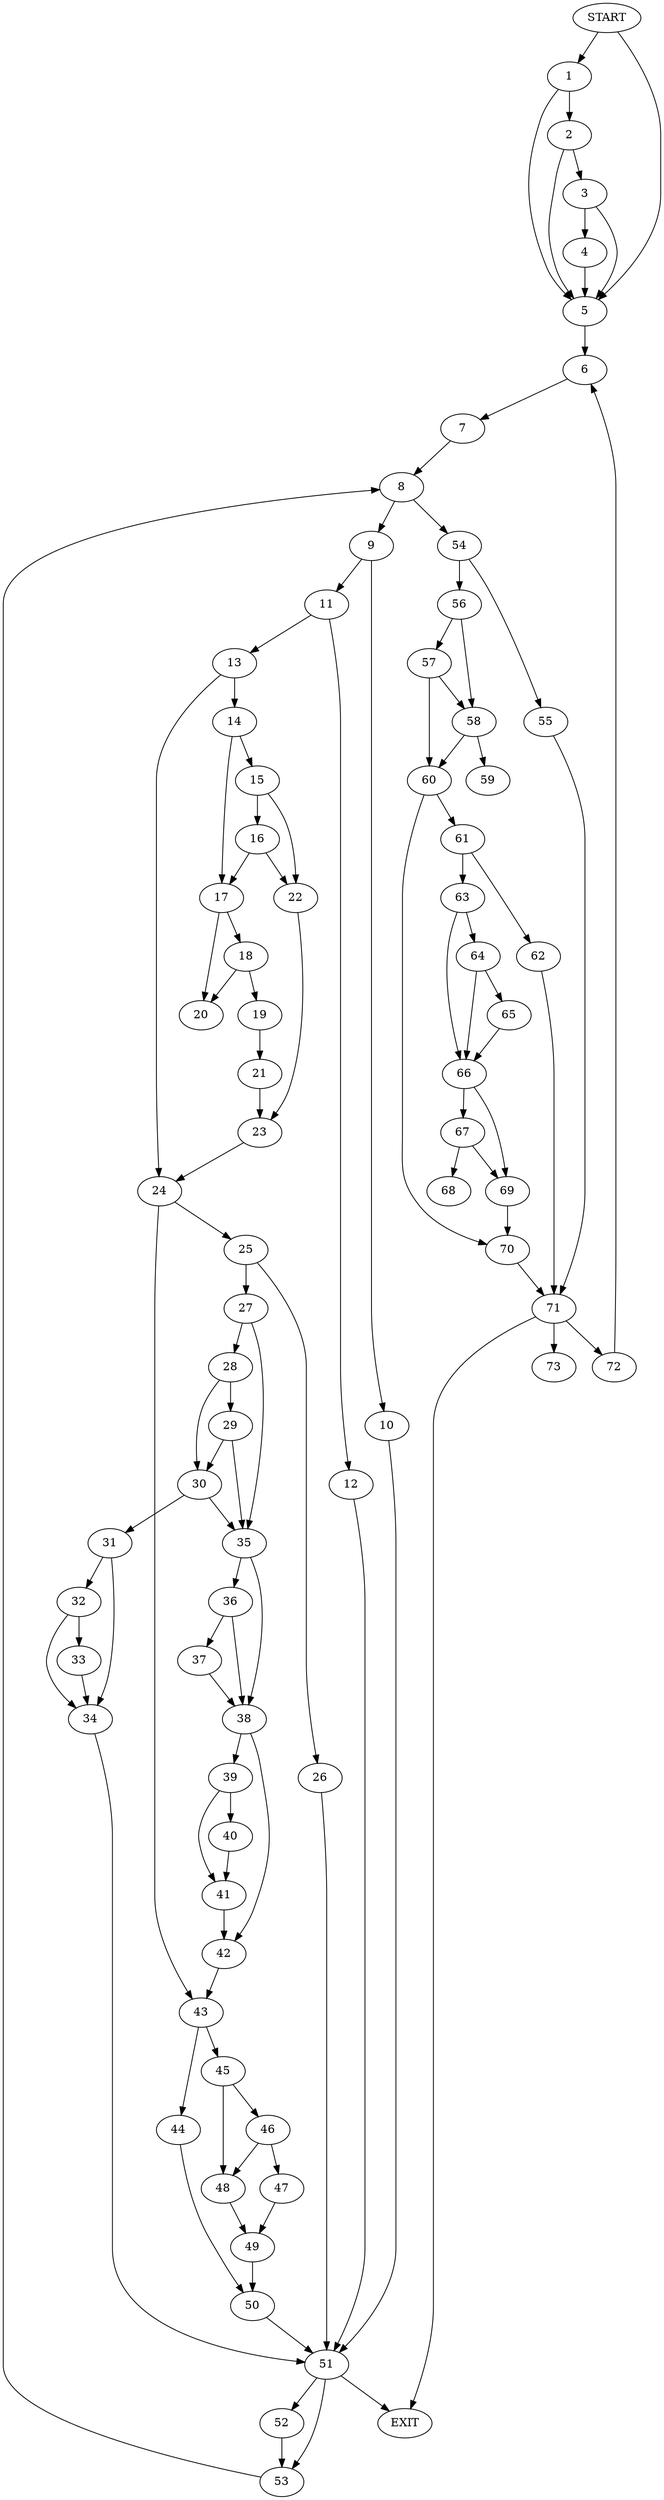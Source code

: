 digraph { 
0 [label="START"];
1;
2;
3;
4;
5;
6;
7;
8;
9;
10;
11;
12;
13;
14;
15;
16;
17;
18;
19;
20;
21;
22;
23;
24;
25;
26;
27;
28;
29;
30;
31;
32;
33;
34;
35;
36;
37;
38;
39;
40;
41;
42;
43;
44;
45;
46;
47;
48;
49;
50;
51;
52;
53;
54;
55;
56;
57;
58;
59;
60;
61;
62;
63;
64;
65;
66;
67;
68;
69;
70;
71;
72;
73;
74[label="EXIT"];
0 -> 1;
0 -> 5;
1 -> 2;
1 -> 5;
2 -> 3;
2 -> 5;
3 -> 4;
3 -> 5;
4 -> 5;
5 -> 6;
6 -> 7;
7 -> 8;
8 -> 9;
8 -> 54;
9 -> 10;
9 -> 11;
10 -> 51;
11 -> 12;
11 -> 13;
12 -> 51;
13 -> 14;
13 -> 24;
14 -> 17;
14 -> 15;
15 -> 16;
15 -> 22;
16 -> 17;
16 -> 22;
17 -> 18;
17 -> 20;
18 -> 19;
18 -> 20;
19 -> 21;
21 -> 23;
22 -> 23;
23 -> 24;
24 -> 43;
24 -> 25;
25 -> 26;
25 -> 27;
26 -> 51;
27 -> 28;
27 -> 35;
28 -> 29;
28 -> 30;
29 -> 30;
29 -> 35;
30 -> 31;
30 -> 35;
31 -> 32;
31 -> 34;
32 -> 33;
32 -> 34;
33 -> 34;
34 -> 51;
35 -> 36;
35 -> 38;
36 -> 37;
36 -> 38;
37 -> 38;
38 -> 39;
38 -> 42;
39 -> 40;
39 -> 41;
40 -> 41;
41 -> 42;
42 -> 43;
43 -> 44;
43 -> 45;
44 -> 50;
45 -> 46;
45 -> 48;
46 -> 47;
46 -> 48;
47 -> 49;
48 -> 49;
49 -> 50;
50 -> 51;
51 -> 74;
51 -> 52;
51:s2 -> 53;
52 -> 53;
53 -> 8;
54 -> 56;
54 -> 55;
55 -> 71;
56 -> 57;
56 -> 58;
57 -> 58;
57 -> 60;
58 -> 59;
58 -> 60;
60 -> 70;
60 -> 61;
61 -> 62;
61 -> 63;
62 -> 71;
63 -> 64;
63 -> 66;
64 -> 65;
64 -> 66;
65 -> 66;
66 -> 69;
66 -> 67;
67 -> 68;
67 -> 69;
69 -> 70;
70 -> 71;
71 -> 74;
71 -> 72;
71:s2 -> 73;
72 -> 6;
}